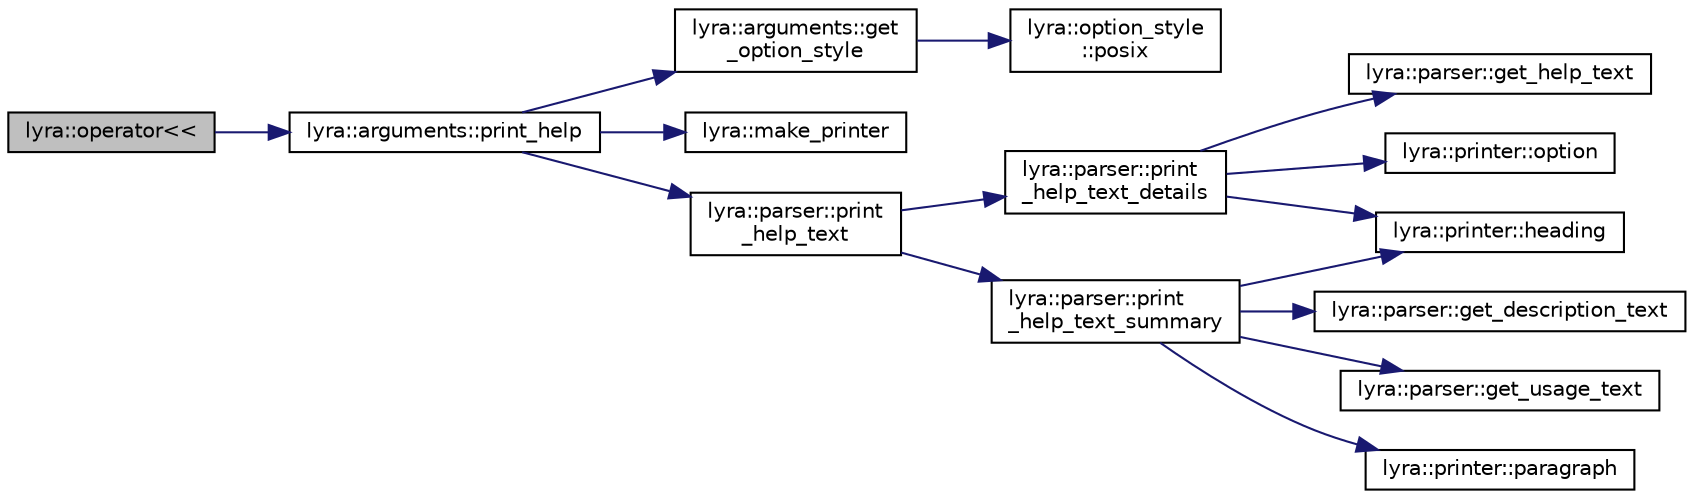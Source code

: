 digraph "lyra::operator&lt;&lt;"
{
 // INTERACTIVE_SVG=YES
 // LATEX_PDF_SIZE
  edge [fontname="Helvetica",fontsize="10",labelfontname="Helvetica",labelfontsize="10"];
  node [fontname="Helvetica",fontsize="10",shape=record];
  rankdir="LR";
  Node1 [label="lyra::operator\<\<",height=0.2,width=0.4,color="black", fillcolor="grey75", style="filled", fontcolor="black",tooltip=" "];
  Node1 -> Node2 [color="midnightblue",fontsize="10",style="solid",fontname="Helvetica"];
  Node2 [label="lyra::arguments::print_help",height=0.2,width=0.4,color="black", fillcolor="white", style="filled",URL="$classlyra_1_1arguments.html#a620f67bdd9518d9f7a0a5b0e3939c561",tooltip=" "];
  Node2 -> Node3 [color="midnightblue",fontsize="10",style="solid",fontname="Helvetica"];
  Node3 [label="lyra::arguments::get\l_option_style",height=0.2,width=0.4,color="black", fillcolor="white", style="filled",URL="$classlyra_1_1arguments.html#a9df61d2688325b486b441815bbc19f55",tooltip=" "];
  Node3 -> Node4 [color="midnightblue",fontsize="10",style="solid",fontname="Helvetica"];
  Node4 [label="lyra::option_style\l::posix",height=0.2,width=0.4,color="black", fillcolor="white", style="filled",URL="$structlyra_1_1option__style.html#ad733f4434bb558b70262f04ae4b69e1d",tooltip=" "];
  Node2 -> Node5 [color="midnightblue",fontsize="10",style="solid",fontname="Helvetica"];
  Node5 [label="lyra::make_printer",height=0.2,width=0.4,color="black", fillcolor="white", style="filled",URL="$namespacelyra.html#a6fbb8f93af2d44173923423214d71d4c",tooltip=" "];
  Node2 -> Node6 [color="midnightblue",fontsize="10",style="solid",fontname="Helvetica"];
  Node6 [label="lyra::parser::print\l_help_text",height=0.2,width=0.4,color="black", fillcolor="white", style="filled",URL="$classlyra_1_1parser.html#a6f7fc59f0b9bb8119c16638743c637d8",tooltip=" "];
  Node6 -> Node7 [color="midnightblue",fontsize="10",style="solid",fontname="Helvetica"];
  Node7 [label="lyra::parser::print\l_help_text_details",height=0.2,width=0.4,color="black", fillcolor="white", style="filled",URL="$classlyra_1_1parser.html#a983e1c4c83992e0a636d41a38f0f7b0c",tooltip=" "];
  Node7 -> Node8 [color="midnightblue",fontsize="10",style="solid",fontname="Helvetica"];
  Node8 [label="lyra::parser::get_help_text",height=0.2,width=0.4,color="black", fillcolor="white", style="filled",URL="$classlyra_1_1parser.html#ad897e66c1094cf09b5228c4b4c8eb5c5",tooltip=" "];
  Node7 -> Node9 [color="midnightblue",fontsize="10",style="solid",fontname="Helvetica"];
  Node9 [label="lyra::printer::heading",height=0.2,width=0.4,color="black", fillcolor="white", style="filled",URL="$classlyra_1_1printer.html#a7da793051885bba1d0a6e88149273a08",tooltip=" "];
  Node7 -> Node10 [color="midnightblue",fontsize="10",style="solid",fontname="Helvetica"];
  Node10 [label="lyra::printer::option",height=0.2,width=0.4,color="black", fillcolor="white", style="filled",URL="$classlyra_1_1printer.html#a635b6e488f786e22f86197f36ff31b69",tooltip=" "];
  Node6 -> Node11 [color="midnightblue",fontsize="10",style="solid",fontname="Helvetica"];
  Node11 [label="lyra::parser::print\l_help_text_summary",height=0.2,width=0.4,color="black", fillcolor="white", style="filled",URL="$classlyra_1_1parser.html#a9ca7f234f1c01a862266e05d91ed4a93",tooltip=" "];
  Node11 -> Node12 [color="midnightblue",fontsize="10",style="solid",fontname="Helvetica"];
  Node12 [label="lyra::parser::get_description_text",height=0.2,width=0.4,color="black", fillcolor="white", style="filled",URL="$classlyra_1_1parser.html#a420cbfdfb4e222155591fd2a5896e5d7",tooltip=" "];
  Node11 -> Node13 [color="midnightblue",fontsize="10",style="solid",fontname="Helvetica"];
  Node13 [label="lyra::parser::get_usage_text",height=0.2,width=0.4,color="black", fillcolor="white", style="filled",URL="$classlyra_1_1parser.html#a59a2a42cea85955a811279a463777b9d",tooltip=" "];
  Node11 -> Node9 [color="midnightblue",fontsize="10",style="solid",fontname="Helvetica"];
  Node11 -> Node14 [color="midnightblue",fontsize="10",style="solid",fontname="Helvetica"];
  Node14 [label="lyra::printer::paragraph",height=0.2,width=0.4,color="black", fillcolor="white", style="filled",URL="$classlyra_1_1printer.html#a9483c878eaa7e07ec69a92987834a62e",tooltip=" "];
}
